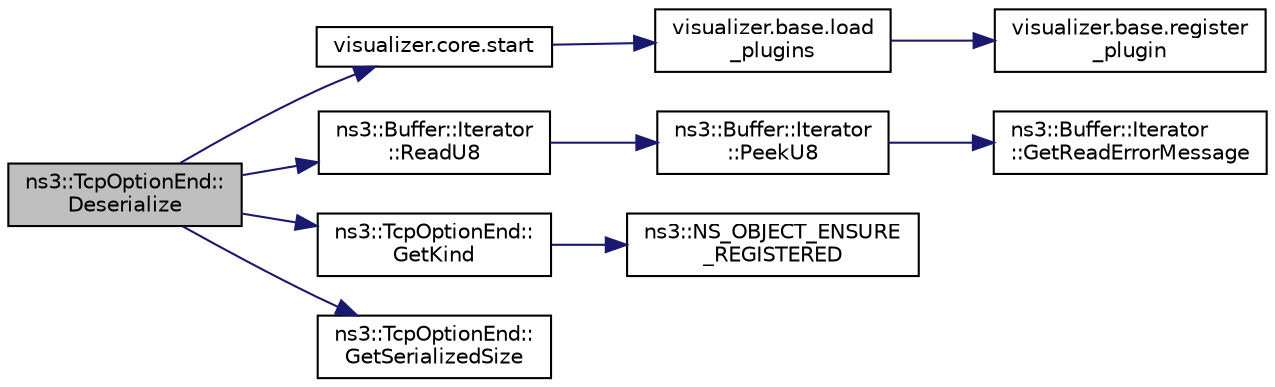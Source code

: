 digraph "ns3::TcpOptionEnd::Deserialize"
{
  edge [fontname="Helvetica",fontsize="10",labelfontname="Helvetica",labelfontsize="10"];
  node [fontname="Helvetica",fontsize="10",shape=record];
  rankdir="LR";
  Node1 [label="ns3::TcpOptionEnd::\lDeserialize",height=0.2,width=0.4,color="black", fillcolor="grey75", style="filled", fontcolor="black"];
  Node1 -> Node2 [color="midnightblue",fontsize="10",style="solid"];
  Node2 [label="visualizer.core.start",height=0.2,width=0.4,color="black", fillcolor="white", style="filled",URL="$df/d6c/namespacevisualizer_1_1core.html#a2a35e5d8a34af358b508dac8635754e0"];
  Node2 -> Node3 [color="midnightblue",fontsize="10",style="solid"];
  Node3 [label="visualizer.base.load\l_plugins",height=0.2,width=0.4,color="black", fillcolor="white", style="filled",URL="$d4/d39/namespacevisualizer_1_1base.html#ad171497a5ff1afe0a73bedaebf35448f"];
  Node3 -> Node4 [color="midnightblue",fontsize="10",style="solid"];
  Node4 [label="visualizer.base.register\l_plugin",height=0.2,width=0.4,color="black", fillcolor="white", style="filled",URL="$d4/d39/namespacevisualizer_1_1base.html#a6b0ffcff1e17ec4027496f50177e5b9e"];
  Node1 -> Node5 [color="midnightblue",fontsize="10",style="solid"];
  Node5 [label="ns3::Buffer::Iterator\l::ReadU8",height=0.2,width=0.4,color="black", fillcolor="white", style="filled",URL="$d0/daf/classns3_1_1Buffer_1_1Iterator.html#a7d7d5299e27ecf41aef37e315984ad5a"];
  Node5 -> Node6 [color="midnightblue",fontsize="10",style="solid"];
  Node6 [label="ns3::Buffer::Iterator\l::PeekU8",height=0.2,width=0.4,color="black", fillcolor="white", style="filled",URL="$d0/daf/classns3_1_1Buffer_1_1Iterator.html#aeba1e13bebc9775be31e37baf9e75a73"];
  Node6 -> Node7 [color="midnightblue",fontsize="10",style="solid"];
  Node7 [label="ns3::Buffer::Iterator\l::GetReadErrorMessage",height=0.2,width=0.4,color="black", fillcolor="white", style="filled",URL="$d0/daf/classns3_1_1Buffer_1_1Iterator.html#af1bb2180c525be17ffc4cf46ee5f9291",tooltip="Returns an appropriate message indicating a read error. "];
  Node1 -> Node8 [color="midnightblue",fontsize="10",style="solid"];
  Node8 [label="ns3::TcpOptionEnd::\lGetKind",height=0.2,width=0.4,color="black", fillcolor="white", style="filled",URL="$d5/db0/classns3_1_1TcpOptionEnd.html#a0a84f77fbff00989520c237b712b3c8c",tooltip="Get the `kind&#39; (as in {793}) of this option. "];
  Node8 -> Node9 [color="midnightblue",fontsize="10",style="solid"];
  Node9 [label="ns3::NS_OBJECT_ENSURE\l_REGISTERED",height=0.2,width=0.4,color="black", fillcolor="white", style="filled",URL="$d7/d2e/namespacens3.html#ac633cbd86ee5879afd4312a843a9ff8c"];
  Node1 -> Node10 [color="midnightblue",fontsize="10",style="solid"];
  Node10 [label="ns3::TcpOptionEnd::\lGetSerializedSize",height=0.2,width=0.4,color="black", fillcolor="white", style="filled",URL="$d5/db0/classns3_1_1TcpOptionEnd.html#a61d7c7f77664c13d0f94badc0e62d85e",tooltip="Returns number of bytes required for Option serialization. "];
}
